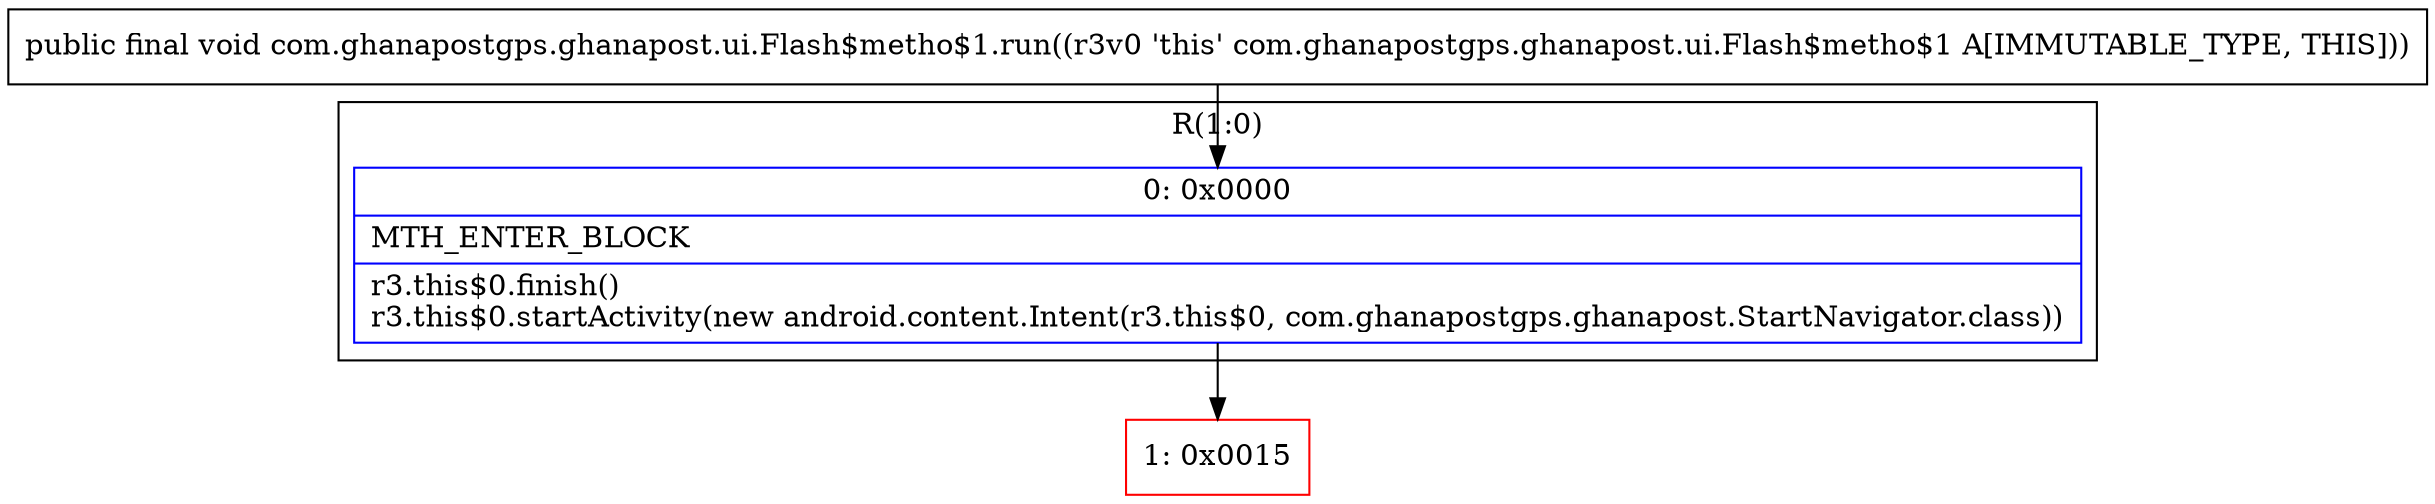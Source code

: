 digraph "CFG forcom.ghanapostgps.ghanapost.ui.Flash$metho$1.run()V" {
subgraph cluster_Region_1874370982 {
label = "R(1:0)";
node [shape=record,color=blue];
Node_0 [shape=record,label="{0\:\ 0x0000|MTH_ENTER_BLOCK\l|r3.this$0.finish()\lr3.this$0.startActivity(new android.content.Intent(r3.this$0, com.ghanapostgps.ghanapost.StartNavigator.class))\l}"];
}
Node_1 [shape=record,color=red,label="{1\:\ 0x0015}"];
MethodNode[shape=record,label="{public final void com.ghanapostgps.ghanapost.ui.Flash$metho$1.run((r3v0 'this' com.ghanapostgps.ghanapost.ui.Flash$metho$1 A[IMMUTABLE_TYPE, THIS])) }"];
MethodNode -> Node_0;
Node_0 -> Node_1;
}


